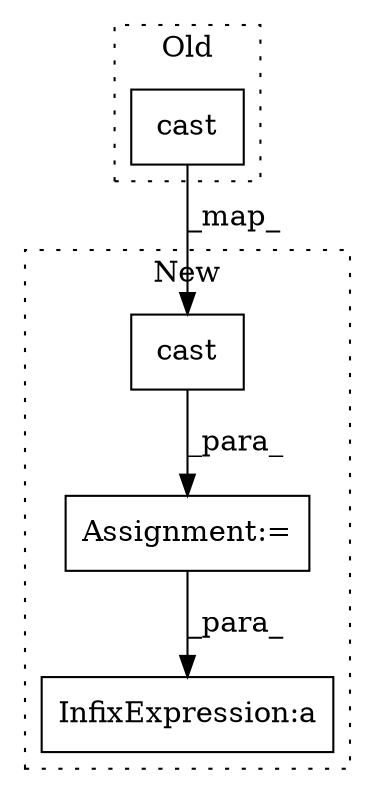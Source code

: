 digraph G {
subgraph cluster0 {
1 [label="cast" a="32" s="2506,2536" l="5,1" shape="box"];
label = "Old";
style="dotted";
}
subgraph cluster1 {
2 [label="cast" a="32" s="2218,2248" l="5,1" shape="box"];
3 [label="Assignment:=" a="7" s="2336" l="1" shape="box"];
4 [label="InfixExpression:a" a="27" s="2421" l="3" shape="box"];
label = "New";
style="dotted";
}
1 -> 2 [label="_map_"];
2 -> 3 [label="_para_"];
3 -> 4 [label="_para_"];
}